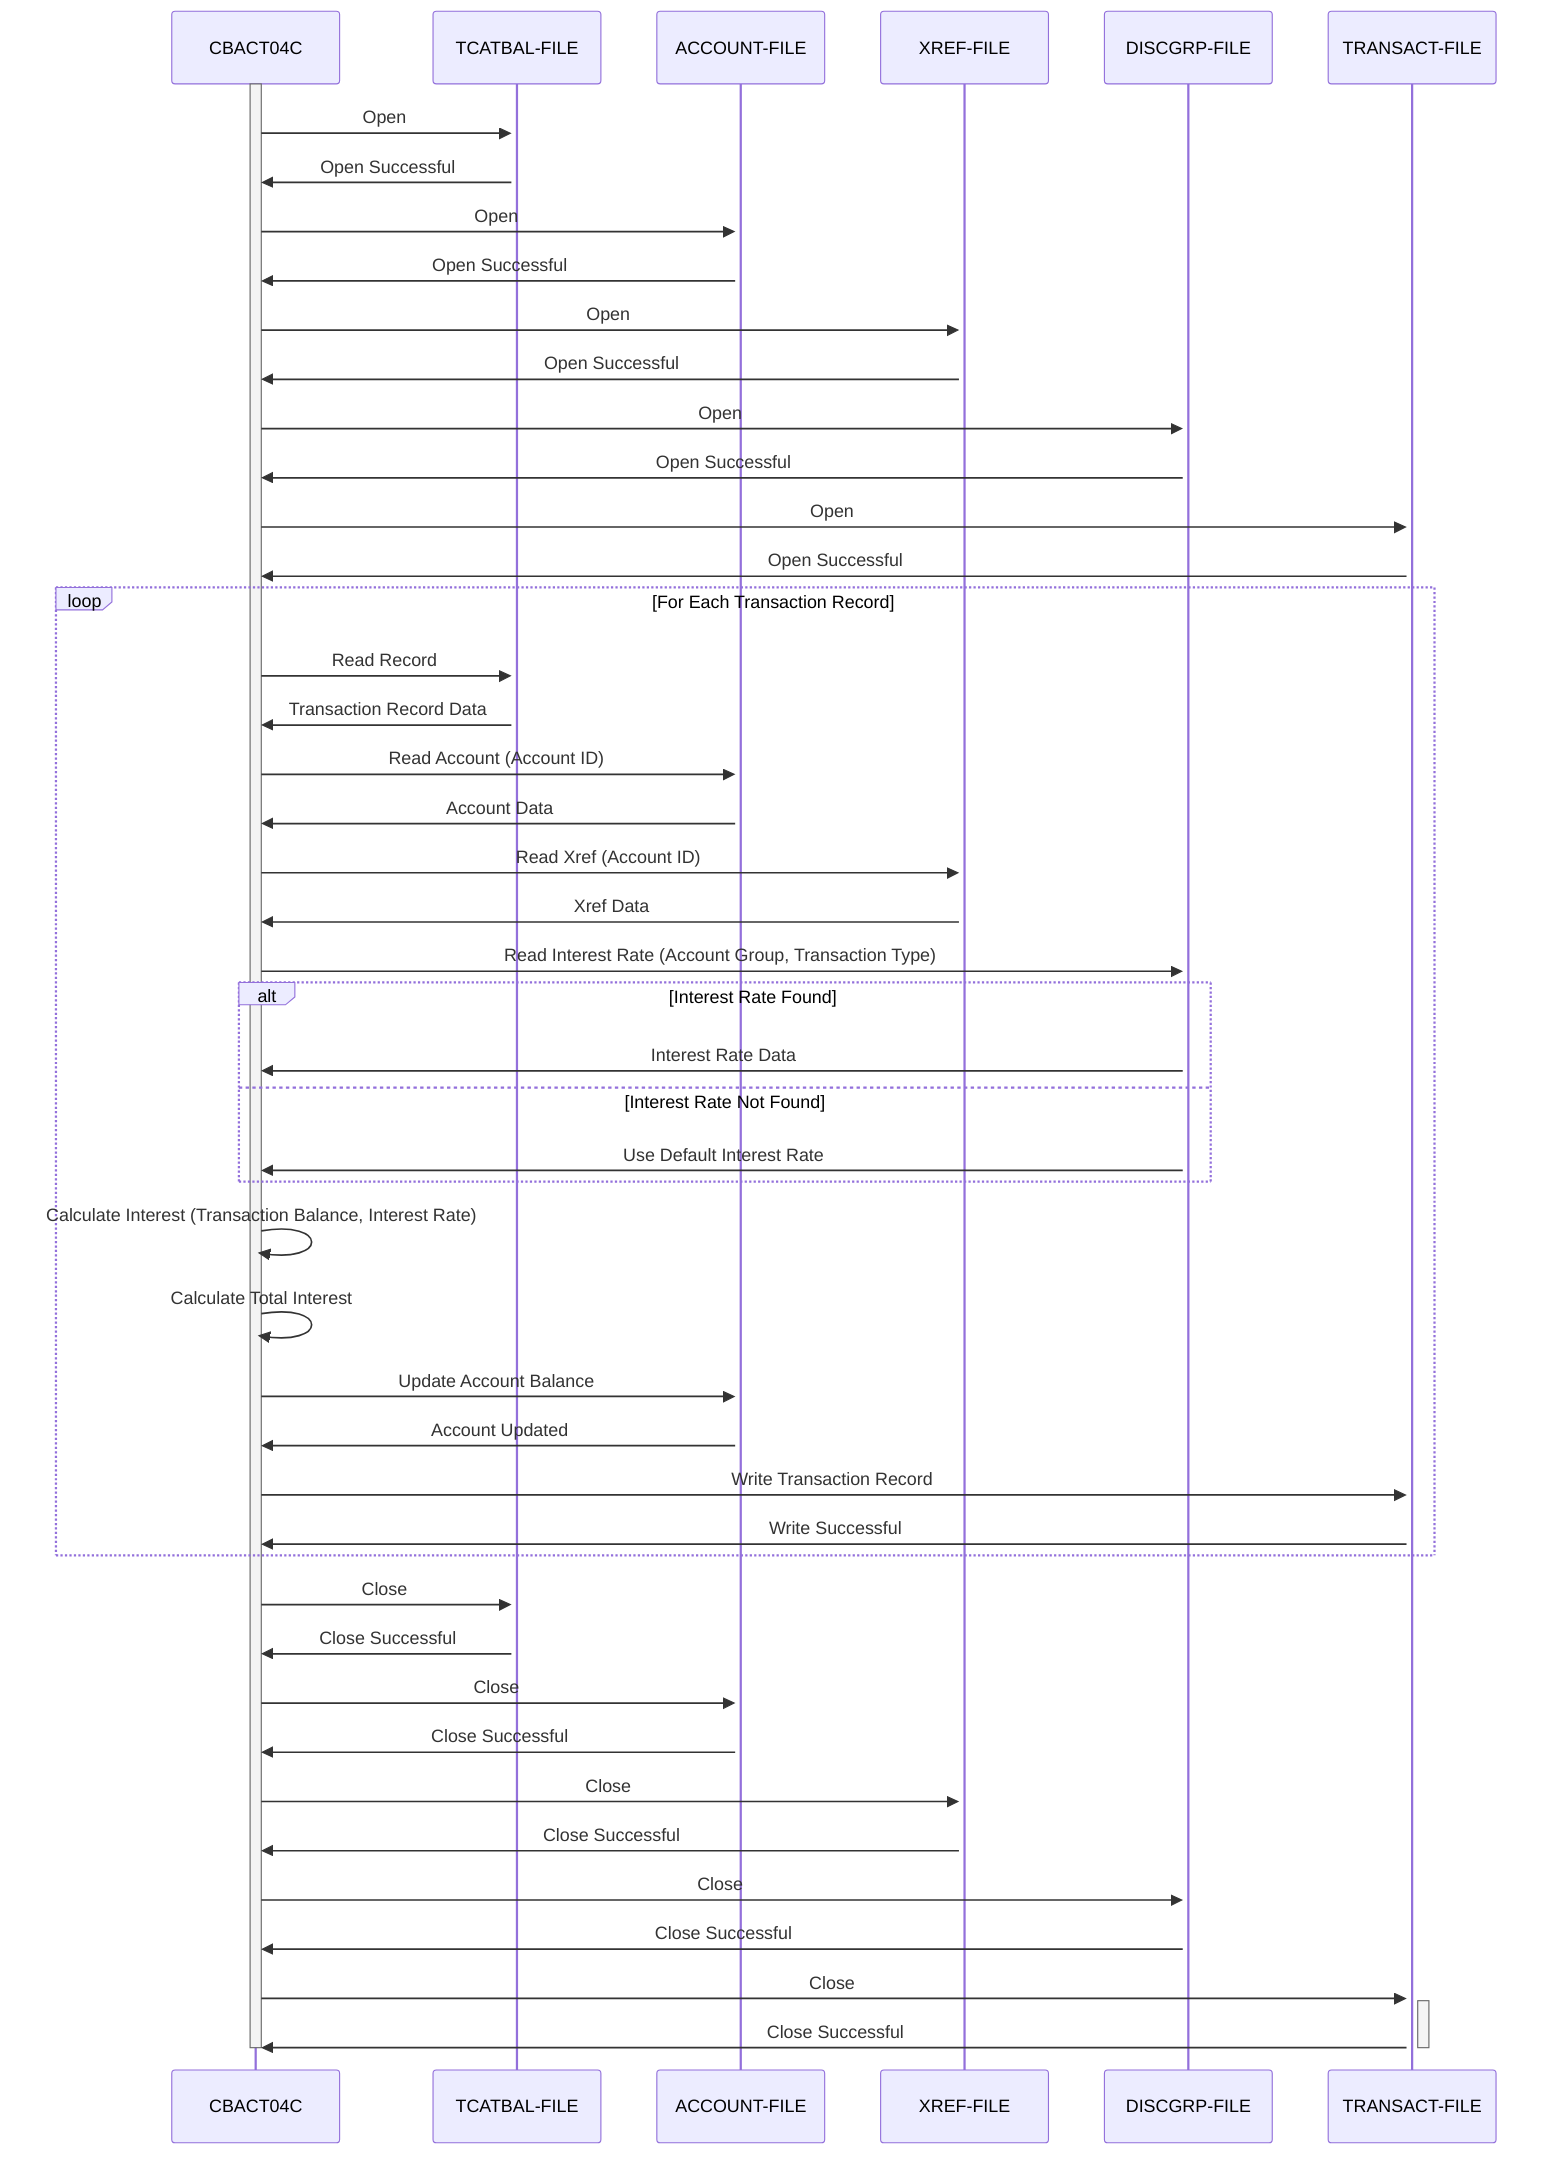sequenceDiagram
    %%Indicates the Participants involved in the process
    participant CBACT04C
    participant TCATBAL-FILE
    participant ACCOUNT-FILE
    participant XREF-FILE
    participant DISCGRP-FILE
    participant TRANSACT-FILE

    activate CBACT04C

    CBACT04C->>+TCATBAL-FILE: Open
    TCATBAL-FILE->>CBACT04C: Open Successful
    
    CBACT04C->>+ACCOUNT-FILE: Open
    ACCOUNT-FILE->>CBACT04C: Open Successful

    CBACT04C->>+XREF-FILE: Open
    XREF-FILE->>CBACT04C: Open Successful
    
    CBACT04C->>+DISCGRP-FILE: Open
    DISCGRP-FILE->>CBACT04C: Open Successful
    
    CBACT04C->>+TRANSACT-FILE: Open
    TRANSACT-FILE->>CBACT04C: Open Successful
    
    loop For Each Transaction Record
    CBACT04C->>+TCATBAL-FILE: Read Record
    TCATBAL-FILE->>CBACT04C: Transaction Record Data

        CBACT04C->>+ACCOUNT-FILE: Read Account (Account ID)
        ACCOUNT-FILE->>CBACT04C: Account Data

        CBACT04C->>+XREF-FILE: Read Xref (Account ID)
        XREF-FILE->>CBACT04C: Xref Data

        CBACT04C->>+DISCGRP-FILE: Read Interest Rate (Account Group, Transaction Type)
        alt Interest Rate Found
            DISCGRP-FILE->>CBACT04C: Interest Rate Data
        else Interest Rate Not Found
            DISCGRP-FILE->>CBACT04C: Use Default Interest Rate 
        end
        
        CBACT04C->>CBACT04C: Calculate Interest (Transaction Balance, Interest Rate)
        CBACT04C->>CBACT04C: Calculate Total Interest

        CBACT04C->>+ACCOUNT-FILE: Update Account Balance
        ACCOUNT-FILE->>CBACT04C: Account Updated

        CBACT04C->>+TRANSACT-FILE: Write Transaction Record
        TRANSACT-FILE->>CBACT04C: Write Successful
    end
    
    CBACT04C->>+TCATBAL-FILE: Close
    TCATBAL-FILE->>CBACT04C: Close Successful

    CBACT04C->>+ACCOUNT-FILE: Close
    ACCOUNT-FILE->>CBACT04C: Close Successful

    CBACT04C->>+XREF-FILE: Close
    XREF-FILE->>CBACT04C: Close Successful

    CBACT04C->>+DISCGRP-FILE: Close
    DISCGRP-FILE->>CBACT04C: Close Successful

    CBACT04C->>+TRANSACT-FILE: Close
    TRANSACT-FILE->>-CBACT04C: Close Successful
    deactivate CBACT04C